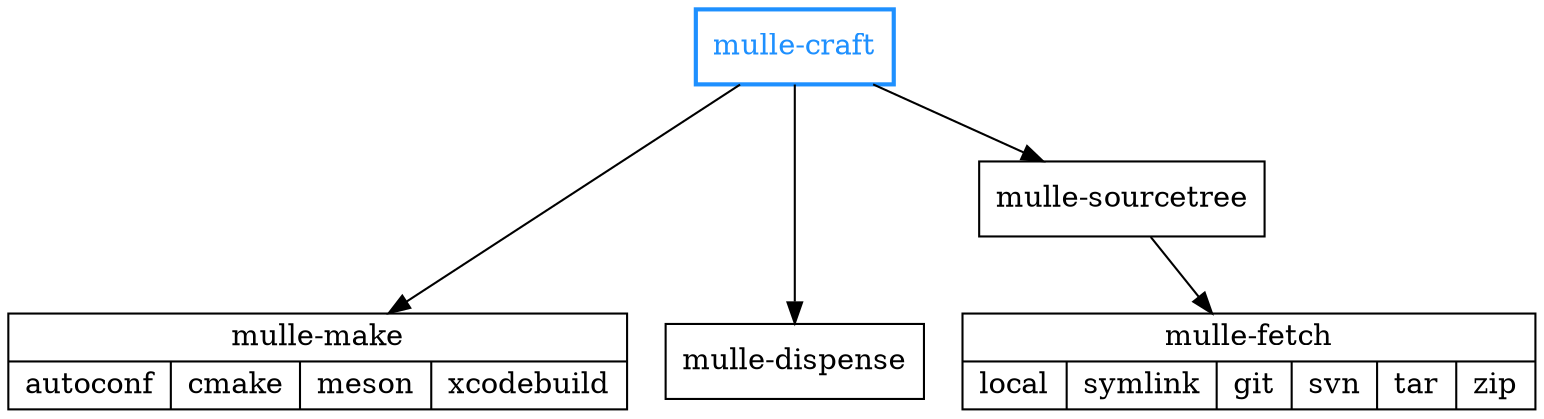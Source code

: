 digraph G {
    graph [rankdir = TD];

    node[shape=record];

    subgraph agnostic
    {
        label = "Language agnostic";

        { rank = same; "mulle-fetch", "mulle-make", "mulle-dispense" };

        "mulle-fetch" [label="{ mulle-fetch|{<p0>local|<p1>symlink|<p2>git|<p3>svn|<p4>tar|<p5>zip} }"];
        "mulle-make"  [label="{ mulle-make|{<p1>autoconf|<p2>cmake|<p3>meson|<p4>xcodebuild} }"];
        "mulle-craft" [ color="dodgerblue"; fontcolor="dodgerblue"; penwidth="2"]
        "mulle-sourcetree" -> "mulle-fetch"
        "mulle-craft"      -> "mulle-sourcetree"
        "mulle-craft"      -> "mulle-make"
        "mulle-craft"      -> "mulle-dispense"
    }
}
